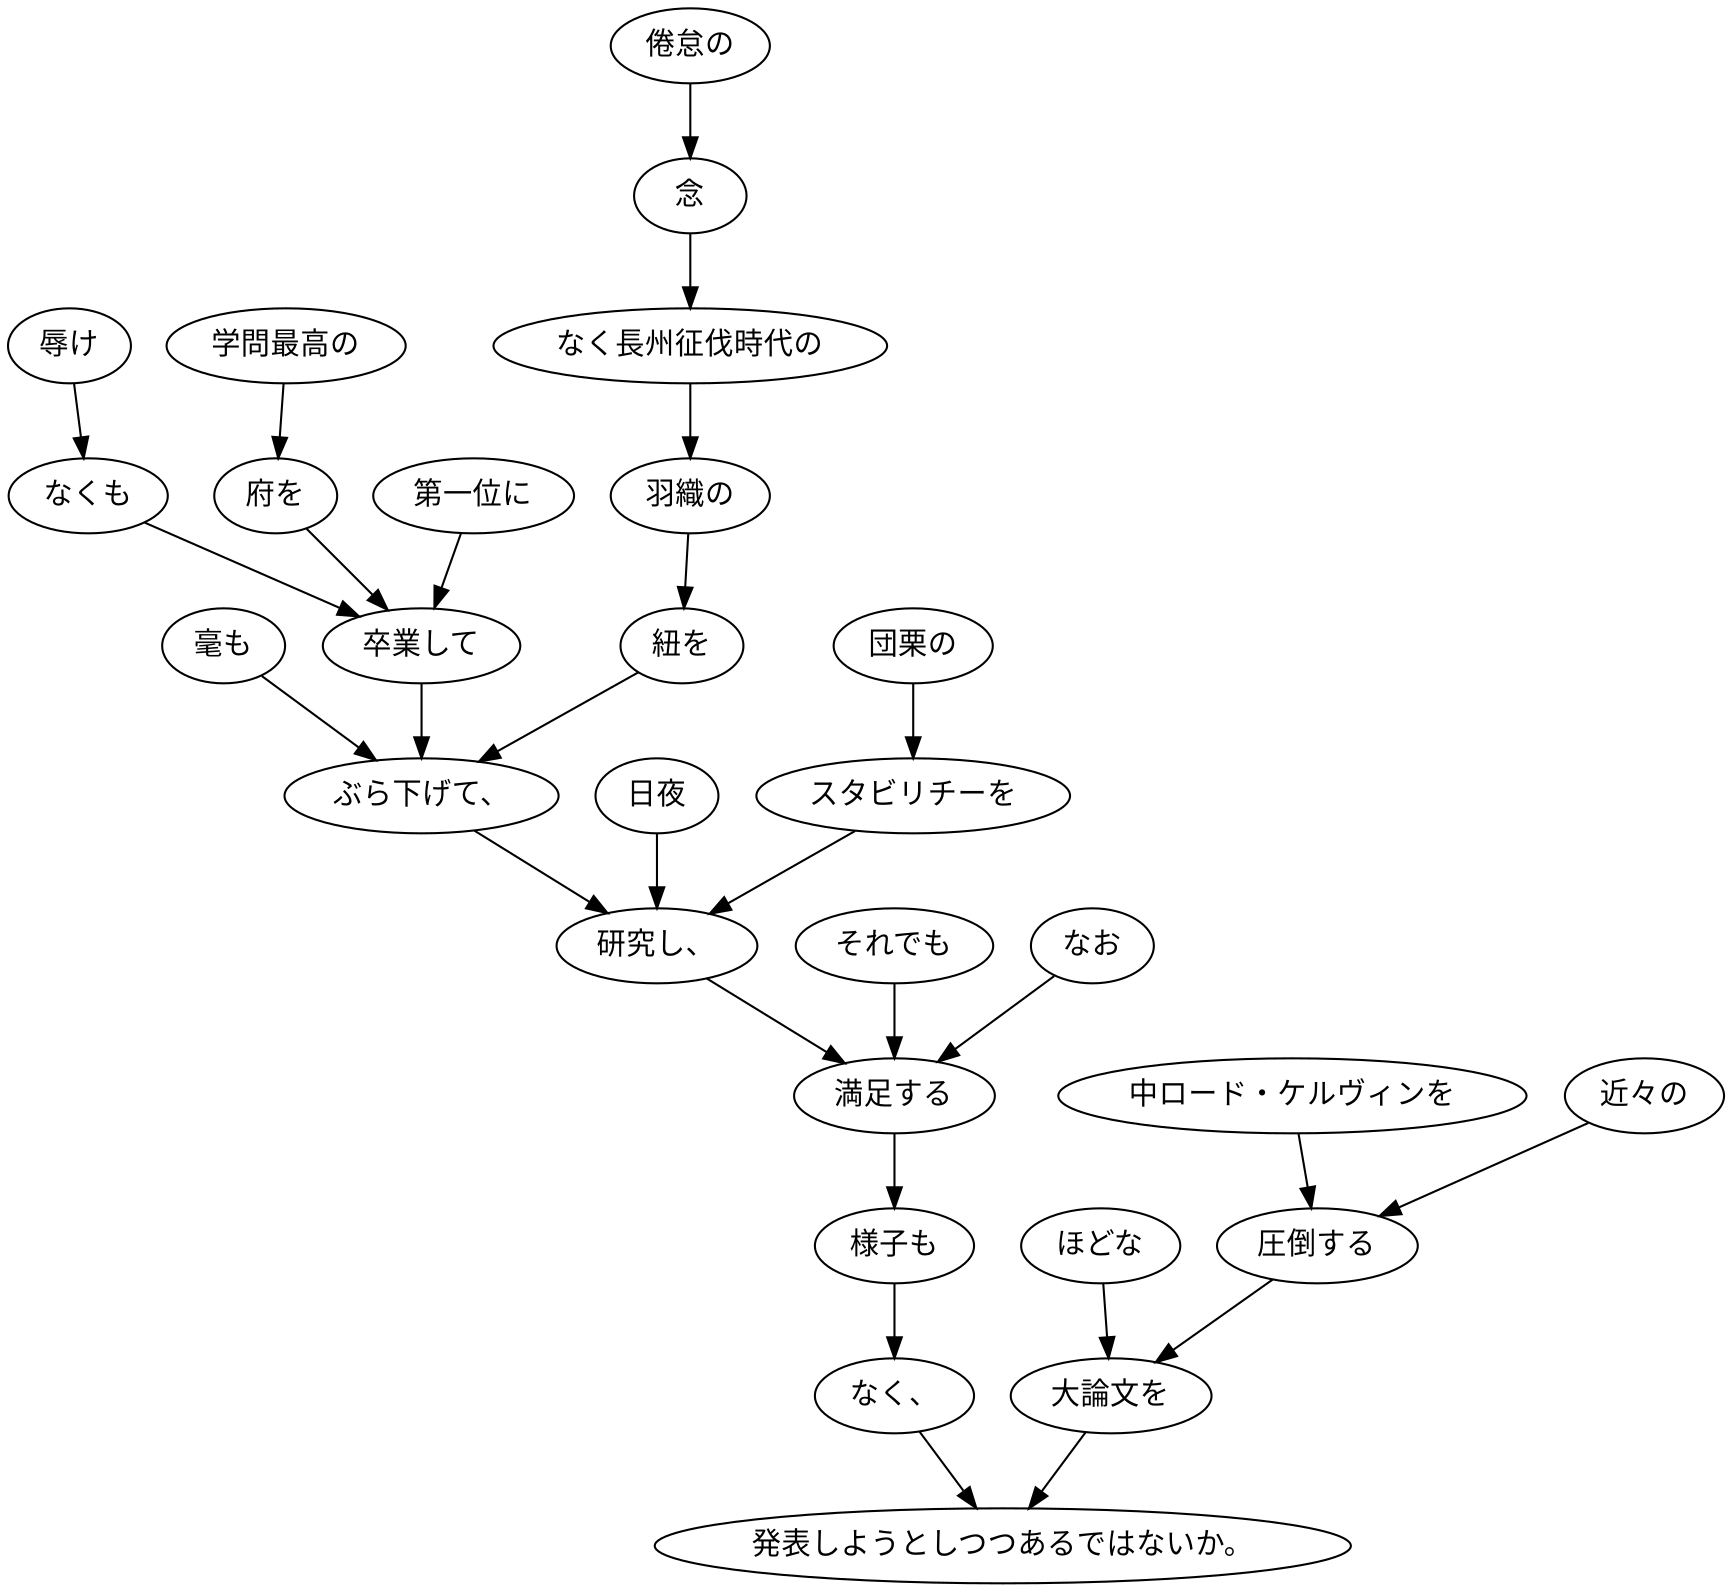 digraph graph2605 {
	node0 [label="辱け"];
	node1 [label="なくも"];
	node2 [label="学問最高の"];
	node3 [label="府を"];
	node4 [label="第一位に"];
	node5 [label="卒業して"];
	node6 [label="毫も"];
	node7 [label="倦怠の"];
	node8 [label="念"];
	node9 [label="なく長州征伐時代の"];
	node10 [label="羽織の"];
	node11 [label="紐を"];
	node12 [label="ぶら下げて、"];
	node13 [label="日夜"];
	node14 [label="団栗の"];
	node15 [label="スタビリチーを"];
	node16 [label="研究し、"];
	node17 [label="それでも"];
	node18 [label="なお"];
	node19 [label="満足する"];
	node20 [label="様子も"];
	node21 [label="なく、"];
	node22 [label="近々の"];
	node23 [label="中ロード・ケルヴィンを"];
	node24 [label="圧倒する"];
	node25 [label="ほどな"];
	node26 [label="大論文を"];
	node27 [label="発表しようとしつつあるではないか。"];
	node0 -> node1;
	node1 -> node5;
	node2 -> node3;
	node3 -> node5;
	node4 -> node5;
	node5 -> node12;
	node6 -> node12;
	node7 -> node8;
	node8 -> node9;
	node9 -> node10;
	node10 -> node11;
	node11 -> node12;
	node12 -> node16;
	node13 -> node16;
	node14 -> node15;
	node15 -> node16;
	node16 -> node19;
	node17 -> node19;
	node18 -> node19;
	node19 -> node20;
	node20 -> node21;
	node21 -> node27;
	node22 -> node24;
	node23 -> node24;
	node24 -> node26;
	node25 -> node26;
	node26 -> node27;
}
